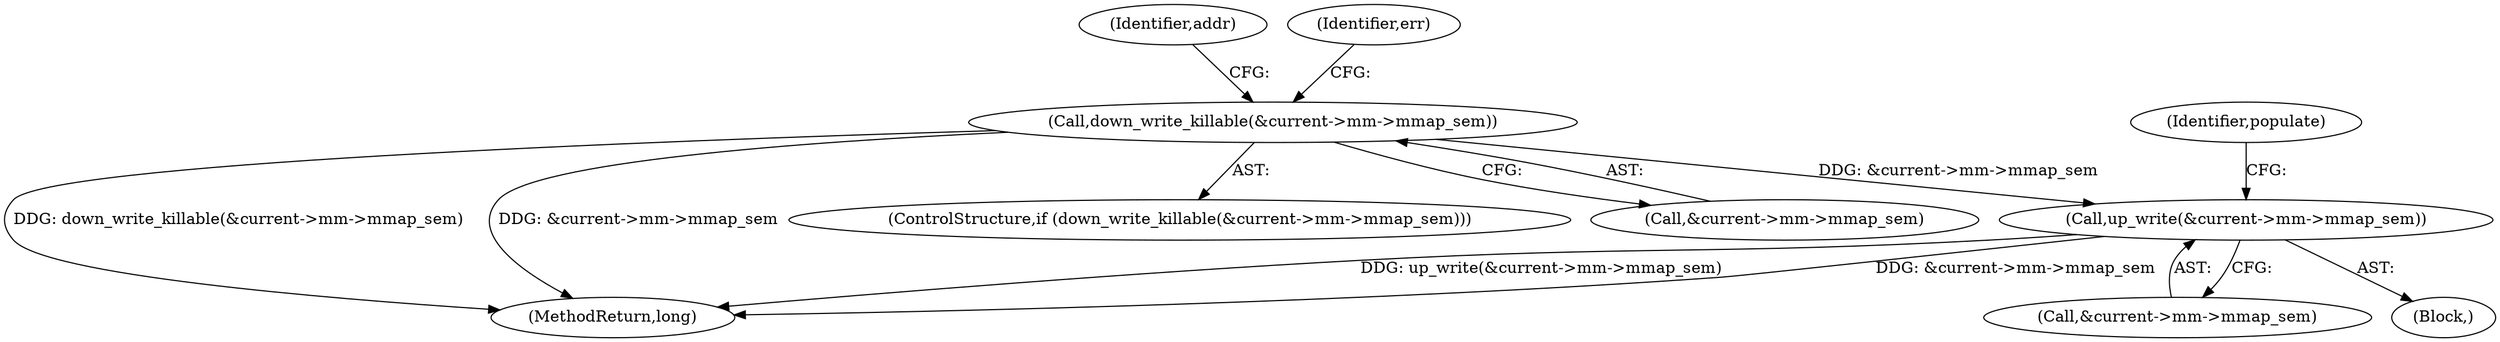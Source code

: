 digraph "0_linux_e1d35d4dc7f089e6c9c080d556feedf9c706f0c7@API" {
"1000486" [label="(Call,up_write(&current->mm->mmap_sem))"];
"1000416" [label="(Call,down_write_killable(&current->mm->mmap_sem))"];
"1000109" [label="(Block,)"];
"1000431" [label="(Identifier,addr)"];
"1000487" [label="(Call,&current->mm->mmap_sem)"];
"1000540" [label="(MethodReturn,long)"];
"1000425" [label="(Identifier,err)"];
"1000415" [label="(ControlStructure,if (down_write_killable(&current->mm->mmap_sem)))"];
"1000417" [label="(Call,&current->mm->mmap_sem)"];
"1000416" [label="(Call,down_write_killable(&current->mm->mmap_sem))"];
"1000486" [label="(Call,up_write(&current->mm->mmap_sem))"];
"1000494" [label="(Identifier,populate)"];
"1000486" -> "1000109"  [label="AST: "];
"1000486" -> "1000487"  [label="CFG: "];
"1000487" -> "1000486"  [label="AST: "];
"1000494" -> "1000486"  [label="CFG: "];
"1000486" -> "1000540"  [label="DDG: up_write(&current->mm->mmap_sem)"];
"1000486" -> "1000540"  [label="DDG: &current->mm->mmap_sem"];
"1000416" -> "1000486"  [label="DDG: &current->mm->mmap_sem"];
"1000416" -> "1000415"  [label="AST: "];
"1000416" -> "1000417"  [label="CFG: "];
"1000417" -> "1000416"  [label="AST: "];
"1000425" -> "1000416"  [label="CFG: "];
"1000431" -> "1000416"  [label="CFG: "];
"1000416" -> "1000540"  [label="DDG: down_write_killable(&current->mm->mmap_sem)"];
"1000416" -> "1000540"  [label="DDG: &current->mm->mmap_sem"];
}

